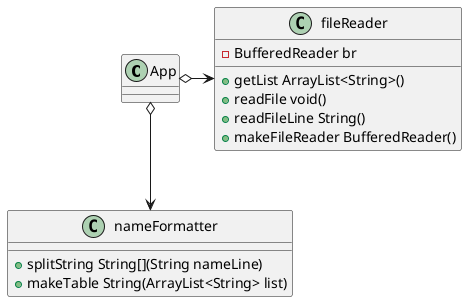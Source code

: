 @startuml
'https://plantuml.com/sequence-diagram

class App{
}

class fileReader{
    - BufferedReader br
    + getList ArrayList<String>()
    + readFile void()
    + readFileLine String()
    + makeFileReader BufferedReader()
}

class nameFormatter{
    + splitString String[](String nameLine)
    + makeTable String(ArrayList<String> list)
}

App o-> fileReader
App o--> nameFormatter

@enduml